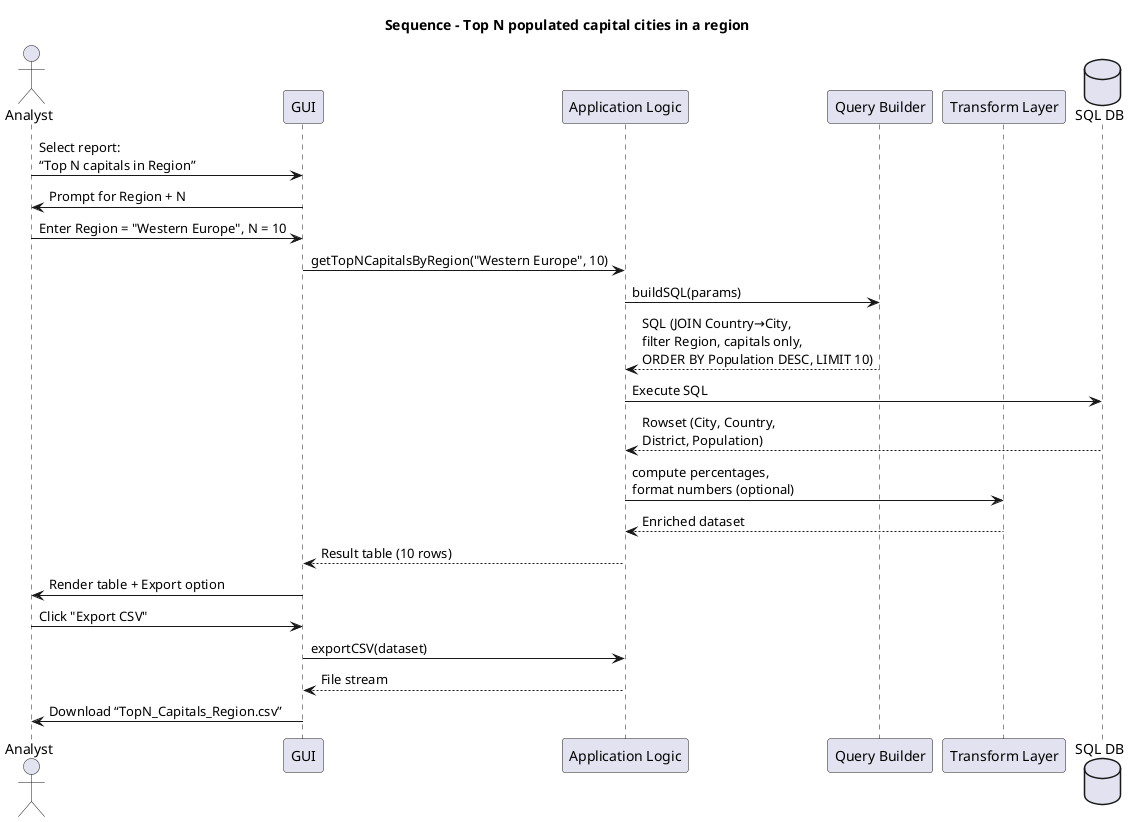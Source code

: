 @startuml
title Sequence – Top N populated capital cities in a region

actor Analyst
participant "GUI" as GUI
participant "Application Logic" as Svc
participant "Query Builder" as QB
participant "Transform Layer" as TL
database "SQL DB" as DB

Analyst -> GUI: Select report:\n“Top N capitals in Region”
GUI -> Analyst: Prompt for Region + N
Analyst -> GUI: Enter Region = "Western Europe", N = 10

GUI -> Svc: getTopNCapitalsByRegion("Western Europe", 10)
Svc -> QB: buildSQL(params)
QB --> Svc: SQL (JOIN Country→City,\nfilter Region, capitals only,\nORDER BY Population DESC, LIMIT 10)

Svc -> DB: Execute SQL
DB --> Svc: Rowset (City, Country,\nDistrict, Population)

Svc -> TL: compute percentages,\nformat numbers (optional)
TL --> Svc: Enriched dataset

Svc --> GUI: Result table (10 rows)
GUI -> Analyst: Render table + Export option
Analyst -> GUI: Click "Export CSV"
GUI -> Svc: exportCSV(dataset)
Svc --> GUI: File stream
GUI -> Analyst: Download “TopN_Capitals_Region.csv”

@enduml
